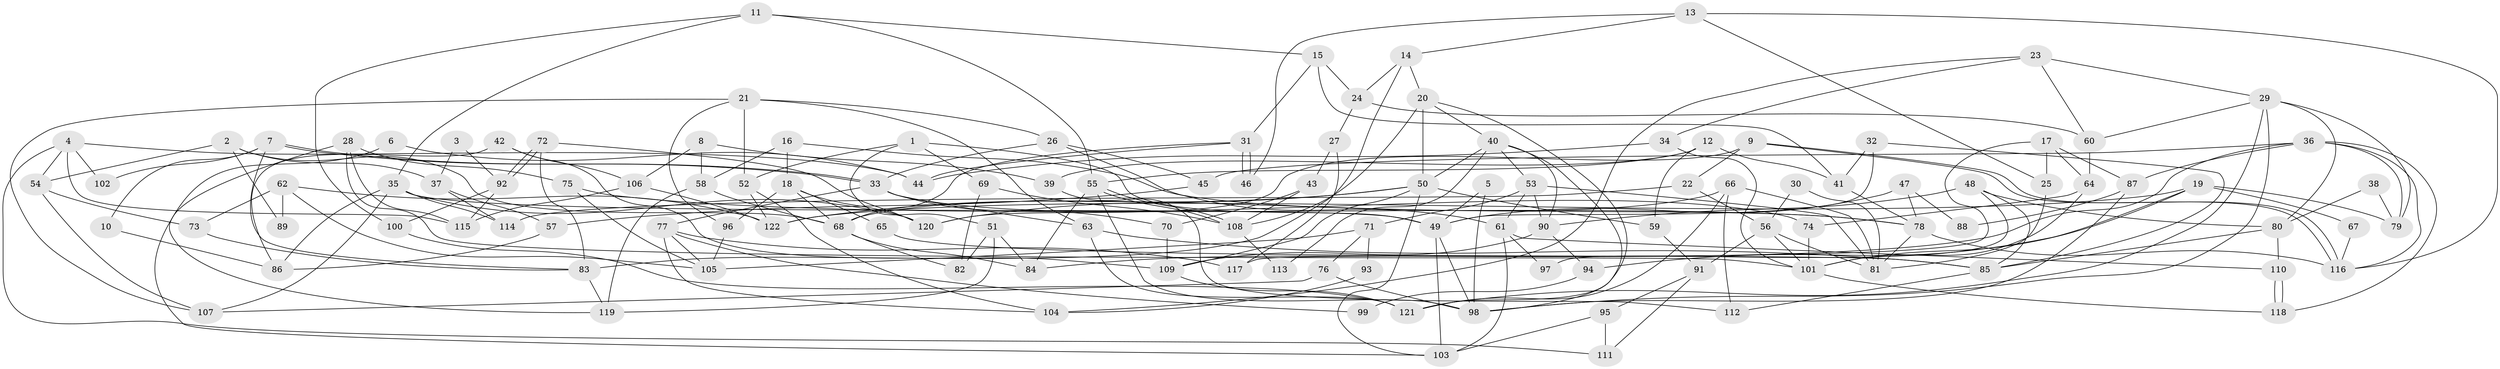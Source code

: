 // coarse degree distribution, {7: 0.16216216216216217, 18: 0.02702702702702703, 5: 0.08108108108108109, 9: 0.10810810810810811, 6: 0.24324324324324326, 11: 0.02702702702702703, 10: 0.02702702702702703, 15: 0.02702702702702703, 12: 0.05405405405405406, 4: 0.08108108108108109, 3: 0.13513513513513514, 2: 0.02702702702702703}
// Generated by graph-tools (version 1.1) at 2025/50/03/04/25 22:50:59]
// undirected, 122 vertices, 244 edges
graph export_dot {
  node [color=gray90,style=filled];
  1;
  2;
  3;
  4;
  5;
  6;
  7;
  8;
  9;
  10;
  11;
  12;
  13;
  14;
  15;
  16;
  17;
  18;
  19;
  20;
  21;
  22;
  23;
  24;
  25;
  26;
  27;
  28;
  29;
  30;
  31;
  32;
  33;
  34;
  35;
  36;
  37;
  38;
  39;
  40;
  41;
  42;
  43;
  44;
  45;
  46;
  47;
  48;
  49;
  50;
  51;
  52;
  53;
  54;
  55;
  56;
  57;
  58;
  59;
  60;
  61;
  62;
  63;
  64;
  65;
  66;
  67;
  68;
  69;
  70;
  71;
  72;
  73;
  74;
  75;
  76;
  77;
  78;
  79;
  80;
  81;
  82;
  83;
  84;
  85;
  86;
  87;
  88;
  89;
  90;
  91;
  92;
  93;
  94;
  95;
  96;
  97;
  98;
  99;
  100;
  101;
  102;
  103;
  104;
  105;
  106;
  107;
  108;
  109;
  110;
  111;
  112;
  113;
  114;
  115;
  116;
  117;
  118;
  119;
  120;
  121;
  122;
  1 -- 69;
  1 -- 51;
  1 -- 49;
  1 -- 52;
  2 -- 68;
  2 -- 54;
  2 -- 37;
  2 -- 89;
  3 -- 37;
  3 -- 92;
  4 -- 111;
  4 -- 44;
  4 -- 54;
  4 -- 102;
  4 -- 115;
  5 -- 49;
  5 -- 98;
  6 -- 44;
  6 -- 103;
  7 -- 83;
  7 -- 33;
  7 -- 33;
  7 -- 10;
  7 -- 102;
  8 -- 106;
  8 -- 58;
  8 -- 39;
  9 -- 116;
  9 -- 116;
  9 -- 22;
  9 -- 120;
  10 -- 86;
  11 -- 35;
  11 -- 55;
  11 -- 15;
  11 -- 100;
  12 -- 41;
  12 -- 55;
  12 -- 39;
  12 -- 59;
  13 -- 25;
  13 -- 116;
  13 -- 14;
  13 -- 46;
  14 -- 20;
  14 -- 24;
  14 -- 83;
  15 -- 24;
  15 -- 31;
  15 -- 41;
  16 -- 18;
  16 -- 78;
  16 -- 58;
  17 -- 117;
  17 -- 87;
  17 -- 25;
  17 -- 64;
  18 -- 120;
  18 -- 68;
  18 -- 65;
  18 -- 96;
  19 -- 122;
  19 -- 101;
  19 -- 67;
  19 -- 79;
  19 -- 94;
  20 -- 121;
  20 -- 50;
  20 -- 40;
  20 -- 108;
  21 -- 63;
  21 -- 107;
  21 -- 26;
  21 -- 52;
  21 -- 96;
  22 -- 114;
  22 -- 56;
  23 -- 104;
  23 -- 29;
  23 -- 34;
  23 -- 60;
  24 -- 60;
  24 -- 27;
  25 -- 81;
  26 -- 33;
  26 -- 45;
  26 -- 61;
  27 -- 43;
  27 -- 117;
  28 -- 119;
  28 -- 101;
  28 -- 75;
  28 -- 115;
  29 -- 60;
  29 -- 98;
  29 -- 79;
  29 -- 80;
  29 -- 121;
  30 -- 81;
  30 -- 56;
  31 -- 46;
  31 -- 46;
  31 -- 44;
  31 -- 68;
  32 -- 49;
  32 -- 85;
  32 -- 41;
  33 -- 63;
  33 -- 70;
  33 -- 74;
  33 -- 77;
  34 -- 101;
  34 -- 44;
  35 -- 49;
  35 -- 120;
  35 -- 86;
  35 -- 107;
  35 -- 114;
  36 -- 79;
  36 -- 116;
  36 -- 45;
  36 -- 84;
  36 -- 87;
  36 -- 118;
  37 -- 57;
  37 -- 114;
  38 -- 80;
  38 -- 79;
  39 -- 112;
  40 -- 98;
  40 -- 50;
  40 -- 53;
  40 -- 90;
  40 -- 113;
  41 -- 78;
  42 -- 106;
  42 -- 109;
  42 -- 86;
  43 -- 70;
  43 -- 108;
  45 -- 57;
  47 -- 78;
  47 -- 49;
  47 -- 88;
  48 -- 90;
  48 -- 80;
  48 -- 85;
  48 -- 97;
  49 -- 98;
  49 -- 103;
  50 -- 103;
  50 -- 59;
  50 -- 109;
  50 -- 120;
  50 -- 122;
  51 -- 84;
  51 -- 119;
  51 -- 82;
  52 -- 104;
  52 -- 122;
  53 -- 90;
  53 -- 61;
  53 -- 71;
  53 -- 81;
  54 -- 73;
  54 -- 107;
  55 -- 84;
  55 -- 108;
  55 -- 108;
  55 -- 98;
  56 -- 81;
  56 -- 101;
  56 -- 91;
  57 -- 86;
  58 -- 68;
  58 -- 119;
  59 -- 91;
  60 -- 64;
  61 -- 97;
  61 -- 103;
  61 -- 110;
  62 -- 122;
  62 -- 105;
  62 -- 73;
  62 -- 89;
  63 -- 85;
  63 -- 121;
  64 -- 101;
  64 -- 74;
  65 -- 85;
  66 -- 121;
  66 -- 112;
  66 -- 68;
  66 -- 81;
  67 -- 116;
  68 -- 82;
  68 -- 84;
  69 -- 108;
  69 -- 82;
  70 -- 109;
  71 -- 105;
  71 -- 76;
  71 -- 93;
  72 -- 120;
  72 -- 92;
  72 -- 92;
  72 -- 83;
  73 -- 83;
  74 -- 101;
  75 -- 78;
  75 -- 105;
  76 -- 107;
  76 -- 98;
  77 -- 105;
  77 -- 99;
  77 -- 104;
  77 -- 117;
  78 -- 81;
  78 -- 116;
  80 -- 110;
  80 -- 85;
  83 -- 119;
  85 -- 112;
  87 -- 98;
  87 -- 88;
  90 -- 109;
  90 -- 94;
  91 -- 95;
  91 -- 111;
  92 -- 115;
  92 -- 100;
  93 -- 104;
  94 -- 99;
  95 -- 103;
  95 -- 111;
  96 -- 105;
  100 -- 121;
  101 -- 118;
  106 -- 115;
  106 -- 122;
  108 -- 113;
  109 -- 121;
  110 -- 118;
  110 -- 118;
}
